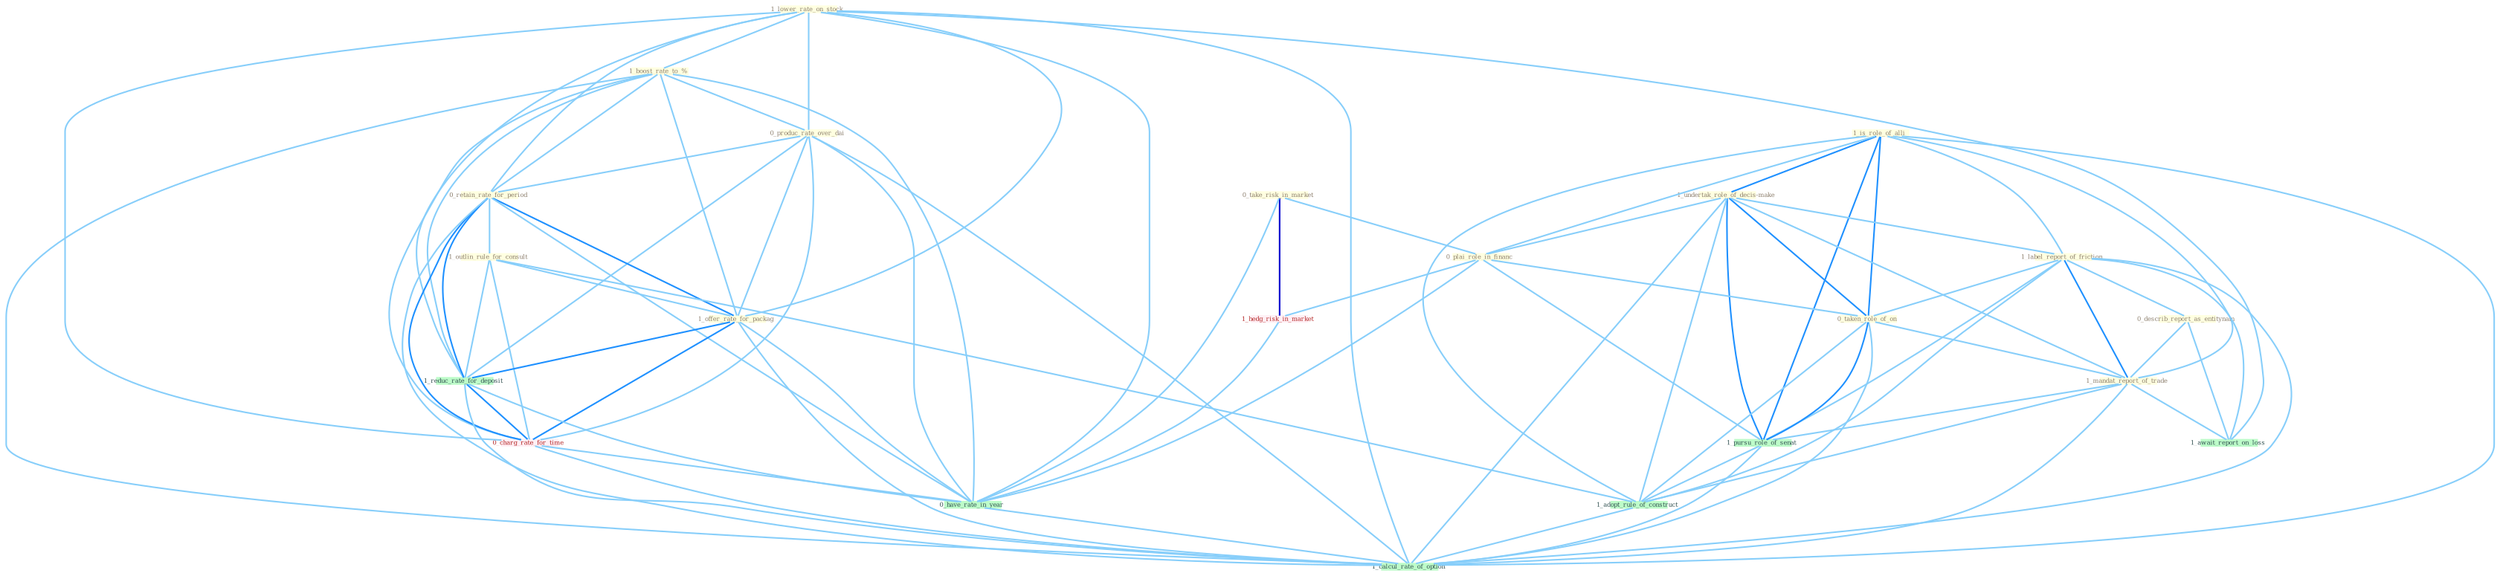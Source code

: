 Graph G{ 
    node
    [shape=polygon,style=filled,width=.5,height=.06,color="#BDFCC9",fixedsize=true,fontsize=4,
    fontcolor="#2f4f4f"];
    {node
    [color="#ffffe0", fontcolor="#8b7d6b"] "1_lower_rate_on_stock " "1_boost_rate_to_% " "0_produc_rate_over_dai " "0_take_risk_in_market " "1_is_role_of_alli " "1_undertak_role_of_decis-make " "0_plai_role_in_financ " "0_retain_rate_for_period " "1_outlin_rule_for_consult " "1_label_report_of_friction " "0_taken_role_of_on " "1_offer_rate_for_packag " "0_describ_report_as_entitynam " "1_mandat_report_of_trade "}
{node [color="#fff0f5", fontcolor="#b22222"] "0_charg_rate_for_time " "1_hedg_risk_in_market "}
edge [color="#B0E2FF"];

	"1_lower_rate_on_stock " -- "1_boost_rate_to_% " [w="1", color="#87cefa" ];
	"1_lower_rate_on_stock " -- "0_produc_rate_over_dai " [w="1", color="#87cefa" ];
	"1_lower_rate_on_stock " -- "0_retain_rate_for_period " [w="1", color="#87cefa" ];
	"1_lower_rate_on_stock " -- "1_offer_rate_for_packag " [w="1", color="#87cefa" ];
	"1_lower_rate_on_stock " -- "1_await_report_on_loss " [w="1", color="#87cefa" ];
	"1_lower_rate_on_stock " -- "1_reduc_rate_for_deposit " [w="1", color="#87cefa" ];
	"1_lower_rate_on_stock " -- "0_charg_rate_for_time " [w="1", color="#87cefa" ];
	"1_lower_rate_on_stock " -- "0_have_rate_in_year " [w="1", color="#87cefa" ];
	"1_lower_rate_on_stock " -- "1_calcul_rate_of_option " [w="1", color="#87cefa" ];
	"1_boost_rate_to_% " -- "0_produc_rate_over_dai " [w="1", color="#87cefa" ];
	"1_boost_rate_to_% " -- "0_retain_rate_for_period " [w="1", color="#87cefa" ];
	"1_boost_rate_to_% " -- "1_offer_rate_for_packag " [w="1", color="#87cefa" ];
	"1_boost_rate_to_% " -- "1_reduc_rate_for_deposit " [w="1", color="#87cefa" ];
	"1_boost_rate_to_% " -- "0_charg_rate_for_time " [w="1", color="#87cefa" ];
	"1_boost_rate_to_% " -- "0_have_rate_in_year " [w="1", color="#87cefa" ];
	"1_boost_rate_to_% " -- "1_calcul_rate_of_option " [w="1", color="#87cefa" ];
	"0_produc_rate_over_dai " -- "0_retain_rate_for_period " [w="1", color="#87cefa" ];
	"0_produc_rate_over_dai " -- "1_offer_rate_for_packag " [w="1", color="#87cefa" ];
	"0_produc_rate_over_dai " -- "1_reduc_rate_for_deposit " [w="1", color="#87cefa" ];
	"0_produc_rate_over_dai " -- "0_charg_rate_for_time " [w="1", color="#87cefa" ];
	"0_produc_rate_over_dai " -- "0_have_rate_in_year " [w="1", color="#87cefa" ];
	"0_produc_rate_over_dai " -- "1_calcul_rate_of_option " [w="1", color="#87cefa" ];
	"0_take_risk_in_market " -- "0_plai_role_in_financ " [w="1", color="#87cefa" ];
	"0_take_risk_in_market " -- "1_hedg_risk_in_market " [w="3", color="#0000cd" , len=0.6];
	"0_take_risk_in_market " -- "0_have_rate_in_year " [w="1", color="#87cefa" ];
	"1_is_role_of_alli " -- "1_undertak_role_of_decis-make " [w="2", color="#1e90ff" , len=0.8];
	"1_is_role_of_alli " -- "0_plai_role_in_financ " [w="1", color="#87cefa" ];
	"1_is_role_of_alli " -- "1_label_report_of_friction " [w="1", color="#87cefa" ];
	"1_is_role_of_alli " -- "0_taken_role_of_on " [w="2", color="#1e90ff" , len=0.8];
	"1_is_role_of_alli " -- "1_mandat_report_of_trade " [w="1", color="#87cefa" ];
	"1_is_role_of_alli " -- "1_pursu_role_of_senat " [w="2", color="#1e90ff" , len=0.8];
	"1_is_role_of_alli " -- "1_adopt_rule_of_construct " [w="1", color="#87cefa" ];
	"1_is_role_of_alli " -- "1_calcul_rate_of_option " [w="1", color="#87cefa" ];
	"1_undertak_role_of_decis-make " -- "0_plai_role_in_financ " [w="1", color="#87cefa" ];
	"1_undertak_role_of_decis-make " -- "1_label_report_of_friction " [w="1", color="#87cefa" ];
	"1_undertak_role_of_decis-make " -- "0_taken_role_of_on " [w="2", color="#1e90ff" , len=0.8];
	"1_undertak_role_of_decis-make " -- "1_mandat_report_of_trade " [w="1", color="#87cefa" ];
	"1_undertak_role_of_decis-make " -- "1_pursu_role_of_senat " [w="2", color="#1e90ff" , len=0.8];
	"1_undertak_role_of_decis-make " -- "1_adopt_rule_of_construct " [w="1", color="#87cefa" ];
	"1_undertak_role_of_decis-make " -- "1_calcul_rate_of_option " [w="1", color="#87cefa" ];
	"0_plai_role_in_financ " -- "0_taken_role_of_on " [w="1", color="#87cefa" ];
	"0_plai_role_in_financ " -- "1_pursu_role_of_senat " [w="1", color="#87cefa" ];
	"0_plai_role_in_financ " -- "1_hedg_risk_in_market " [w="1", color="#87cefa" ];
	"0_plai_role_in_financ " -- "0_have_rate_in_year " [w="1", color="#87cefa" ];
	"0_retain_rate_for_period " -- "1_outlin_rule_for_consult " [w="1", color="#87cefa" ];
	"0_retain_rate_for_period " -- "1_offer_rate_for_packag " [w="2", color="#1e90ff" , len=0.8];
	"0_retain_rate_for_period " -- "1_reduc_rate_for_deposit " [w="2", color="#1e90ff" , len=0.8];
	"0_retain_rate_for_period " -- "0_charg_rate_for_time " [w="2", color="#1e90ff" , len=0.8];
	"0_retain_rate_for_period " -- "0_have_rate_in_year " [w="1", color="#87cefa" ];
	"0_retain_rate_for_period " -- "1_calcul_rate_of_option " [w="1", color="#87cefa" ];
	"1_outlin_rule_for_consult " -- "1_offer_rate_for_packag " [w="1", color="#87cefa" ];
	"1_outlin_rule_for_consult " -- "1_reduc_rate_for_deposit " [w="1", color="#87cefa" ];
	"1_outlin_rule_for_consult " -- "0_charg_rate_for_time " [w="1", color="#87cefa" ];
	"1_outlin_rule_for_consult " -- "1_adopt_rule_of_construct " [w="1", color="#87cefa" ];
	"1_label_report_of_friction " -- "0_taken_role_of_on " [w="1", color="#87cefa" ];
	"1_label_report_of_friction " -- "0_describ_report_as_entitynam " [w="1", color="#87cefa" ];
	"1_label_report_of_friction " -- "1_mandat_report_of_trade " [w="2", color="#1e90ff" , len=0.8];
	"1_label_report_of_friction " -- "1_pursu_role_of_senat " [w="1", color="#87cefa" ];
	"1_label_report_of_friction " -- "1_await_report_on_loss " [w="1", color="#87cefa" ];
	"1_label_report_of_friction " -- "1_adopt_rule_of_construct " [w="1", color="#87cefa" ];
	"1_label_report_of_friction " -- "1_calcul_rate_of_option " [w="1", color="#87cefa" ];
	"0_taken_role_of_on " -- "1_mandat_report_of_trade " [w="1", color="#87cefa" ];
	"0_taken_role_of_on " -- "1_pursu_role_of_senat " [w="2", color="#1e90ff" , len=0.8];
	"0_taken_role_of_on " -- "1_adopt_rule_of_construct " [w="1", color="#87cefa" ];
	"0_taken_role_of_on " -- "1_calcul_rate_of_option " [w="1", color="#87cefa" ];
	"1_offer_rate_for_packag " -- "1_reduc_rate_for_deposit " [w="2", color="#1e90ff" , len=0.8];
	"1_offer_rate_for_packag " -- "0_charg_rate_for_time " [w="2", color="#1e90ff" , len=0.8];
	"1_offer_rate_for_packag " -- "0_have_rate_in_year " [w="1", color="#87cefa" ];
	"1_offer_rate_for_packag " -- "1_calcul_rate_of_option " [w="1", color="#87cefa" ];
	"0_describ_report_as_entitynam " -- "1_mandat_report_of_trade " [w="1", color="#87cefa" ];
	"0_describ_report_as_entitynam " -- "1_await_report_on_loss " [w="1", color="#87cefa" ];
	"1_mandat_report_of_trade " -- "1_pursu_role_of_senat " [w="1", color="#87cefa" ];
	"1_mandat_report_of_trade " -- "1_await_report_on_loss " [w="1", color="#87cefa" ];
	"1_mandat_report_of_trade " -- "1_adopt_rule_of_construct " [w="1", color="#87cefa" ];
	"1_mandat_report_of_trade " -- "1_calcul_rate_of_option " [w="1", color="#87cefa" ];
	"1_pursu_role_of_senat " -- "1_adopt_rule_of_construct " [w="1", color="#87cefa" ];
	"1_pursu_role_of_senat " -- "1_calcul_rate_of_option " [w="1", color="#87cefa" ];
	"1_reduc_rate_for_deposit " -- "0_charg_rate_for_time " [w="2", color="#1e90ff" , len=0.8];
	"1_reduc_rate_for_deposit " -- "0_have_rate_in_year " [w="1", color="#87cefa" ];
	"1_reduc_rate_for_deposit " -- "1_calcul_rate_of_option " [w="1", color="#87cefa" ];
	"0_charg_rate_for_time " -- "0_have_rate_in_year " [w="1", color="#87cefa" ];
	"0_charg_rate_for_time " -- "1_calcul_rate_of_option " [w="1", color="#87cefa" ];
	"1_adopt_rule_of_construct " -- "1_calcul_rate_of_option " [w="1", color="#87cefa" ];
	"1_hedg_risk_in_market " -- "0_have_rate_in_year " [w="1", color="#87cefa" ];
	"0_have_rate_in_year " -- "1_calcul_rate_of_option " [w="1", color="#87cefa" ];
}